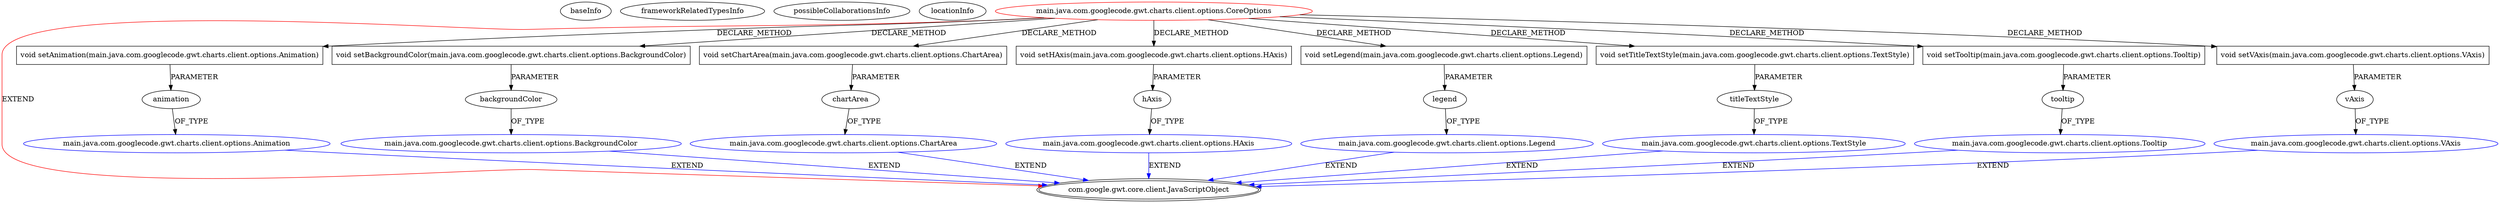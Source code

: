 digraph {
baseInfo[graphId=3279,category="extension_graph",isAnonymous=false,possibleRelation=true]
frameworkRelatedTypesInfo[0="com.google.gwt.core.client.JavaScriptObject"]
possibleCollaborationsInfo[0="3279~CLIENT_METHOD_DECLARATION-PARAMETER_DECLARATION-~com.google.gwt.core.client.JavaScriptObject ~com.google.gwt.core.client.JavaScriptObject ~false~false"]
locationInfo[projectName="jnorthrup-gwt-charts",filePath="/jnorthrup-gwt-charts/gwt-charts-master/gwt-charts/src/main/java/com/googlecode/gwt/charts/client/options/CoreOptions.java",contextSignature="CoreOptions",graphId="3279"]
0[label="main.java.com.googlecode.gwt.charts.client.options.CoreOptions",vertexType="ROOT_CLIENT_CLASS_DECLARATION",isFrameworkType=false,color=red]
1[label="com.google.gwt.core.client.JavaScriptObject",vertexType="FRAMEWORK_CLASS_TYPE",isFrameworkType=true,peripheries=2]
9[label="void setAnimation(main.java.com.googlecode.gwt.charts.client.options.Animation)",vertexType="CLIENT_METHOD_DECLARATION",isFrameworkType=false,shape=box]
10[label="animation",vertexType="PARAMETER_DECLARATION",isFrameworkType=false]
11[label="main.java.com.googlecode.gwt.charts.client.options.Animation",vertexType="REFERENCE_CLIENT_CLASS_DECLARATION",isFrameworkType=false,color=blue]
14[label="void setBackgroundColor(main.java.com.googlecode.gwt.charts.client.options.BackgroundColor)",vertexType="CLIENT_METHOD_DECLARATION",isFrameworkType=false,shape=box]
15[label="backgroundColor",vertexType="PARAMETER_DECLARATION",isFrameworkType=false]
16[label="main.java.com.googlecode.gwt.charts.client.options.BackgroundColor",vertexType="REFERENCE_CLIENT_CLASS_DECLARATION",isFrameworkType=false,color=blue]
19[label="void setChartArea(main.java.com.googlecode.gwt.charts.client.options.ChartArea)",vertexType="CLIENT_METHOD_DECLARATION",isFrameworkType=false,shape=box]
20[label="chartArea",vertexType="PARAMETER_DECLARATION",isFrameworkType=false]
21[label="main.java.com.googlecode.gwt.charts.client.options.ChartArea",vertexType="REFERENCE_CLIENT_CLASS_DECLARATION",isFrameworkType=false,color=blue]
27[label="void setHAxis(main.java.com.googlecode.gwt.charts.client.options.HAxis)",vertexType="CLIENT_METHOD_DECLARATION",isFrameworkType=false,shape=box]
28[label="hAxis",vertexType="PARAMETER_DECLARATION",isFrameworkType=false]
29[label="main.java.com.googlecode.gwt.charts.client.options.HAxis",vertexType="REFERENCE_CLIENT_CLASS_DECLARATION",isFrameworkType=false,color=blue]
31[label="void setLegend(main.java.com.googlecode.gwt.charts.client.options.Legend)",vertexType="CLIENT_METHOD_DECLARATION",isFrameworkType=false,shape=box]
32[label="legend",vertexType="PARAMETER_DECLARATION",isFrameworkType=false]
33[label="main.java.com.googlecode.gwt.charts.client.options.Legend",vertexType="REFERENCE_CLIENT_CLASS_DECLARATION",isFrameworkType=false,color=blue]
38[label="void setTitleTextStyle(main.java.com.googlecode.gwt.charts.client.options.TextStyle)",vertexType="CLIENT_METHOD_DECLARATION",isFrameworkType=false,shape=box]
39[label="titleTextStyle",vertexType="PARAMETER_DECLARATION",isFrameworkType=false]
40[label="main.java.com.googlecode.gwt.charts.client.options.TextStyle",vertexType="REFERENCE_CLIENT_CLASS_DECLARATION",isFrameworkType=false,color=blue]
42[label="void setTooltip(main.java.com.googlecode.gwt.charts.client.options.Tooltip)",vertexType="CLIENT_METHOD_DECLARATION",isFrameworkType=false,shape=box]
43[label="tooltip",vertexType="PARAMETER_DECLARATION",isFrameworkType=false]
44[label="main.java.com.googlecode.gwt.charts.client.options.Tooltip",vertexType="REFERENCE_CLIENT_CLASS_DECLARATION",isFrameworkType=false,color=blue]
46[label="void setVAxis(main.java.com.googlecode.gwt.charts.client.options.VAxis)",vertexType="CLIENT_METHOD_DECLARATION",isFrameworkType=false,shape=box]
47[label="vAxis",vertexType="PARAMETER_DECLARATION",isFrameworkType=false]
48[label="main.java.com.googlecode.gwt.charts.client.options.VAxis",vertexType="REFERENCE_CLIENT_CLASS_DECLARATION",isFrameworkType=false,color=blue]
0->1[label="EXTEND",color=red]
0->9[label="DECLARE_METHOD"]
11->1[label="EXTEND",color=blue]
10->11[label="OF_TYPE"]
9->10[label="PARAMETER"]
0->14[label="DECLARE_METHOD"]
16->1[label="EXTEND",color=blue]
15->16[label="OF_TYPE"]
14->15[label="PARAMETER"]
0->19[label="DECLARE_METHOD"]
21->1[label="EXTEND",color=blue]
20->21[label="OF_TYPE"]
19->20[label="PARAMETER"]
0->27[label="DECLARE_METHOD"]
29->1[label="EXTEND",color=blue]
28->29[label="OF_TYPE"]
27->28[label="PARAMETER"]
0->31[label="DECLARE_METHOD"]
33->1[label="EXTEND",color=blue]
32->33[label="OF_TYPE"]
31->32[label="PARAMETER"]
0->38[label="DECLARE_METHOD"]
40->1[label="EXTEND",color=blue]
39->40[label="OF_TYPE"]
38->39[label="PARAMETER"]
0->42[label="DECLARE_METHOD"]
44->1[label="EXTEND",color=blue]
43->44[label="OF_TYPE"]
42->43[label="PARAMETER"]
0->46[label="DECLARE_METHOD"]
48->1[label="EXTEND",color=blue]
47->48[label="OF_TYPE"]
46->47[label="PARAMETER"]
}
